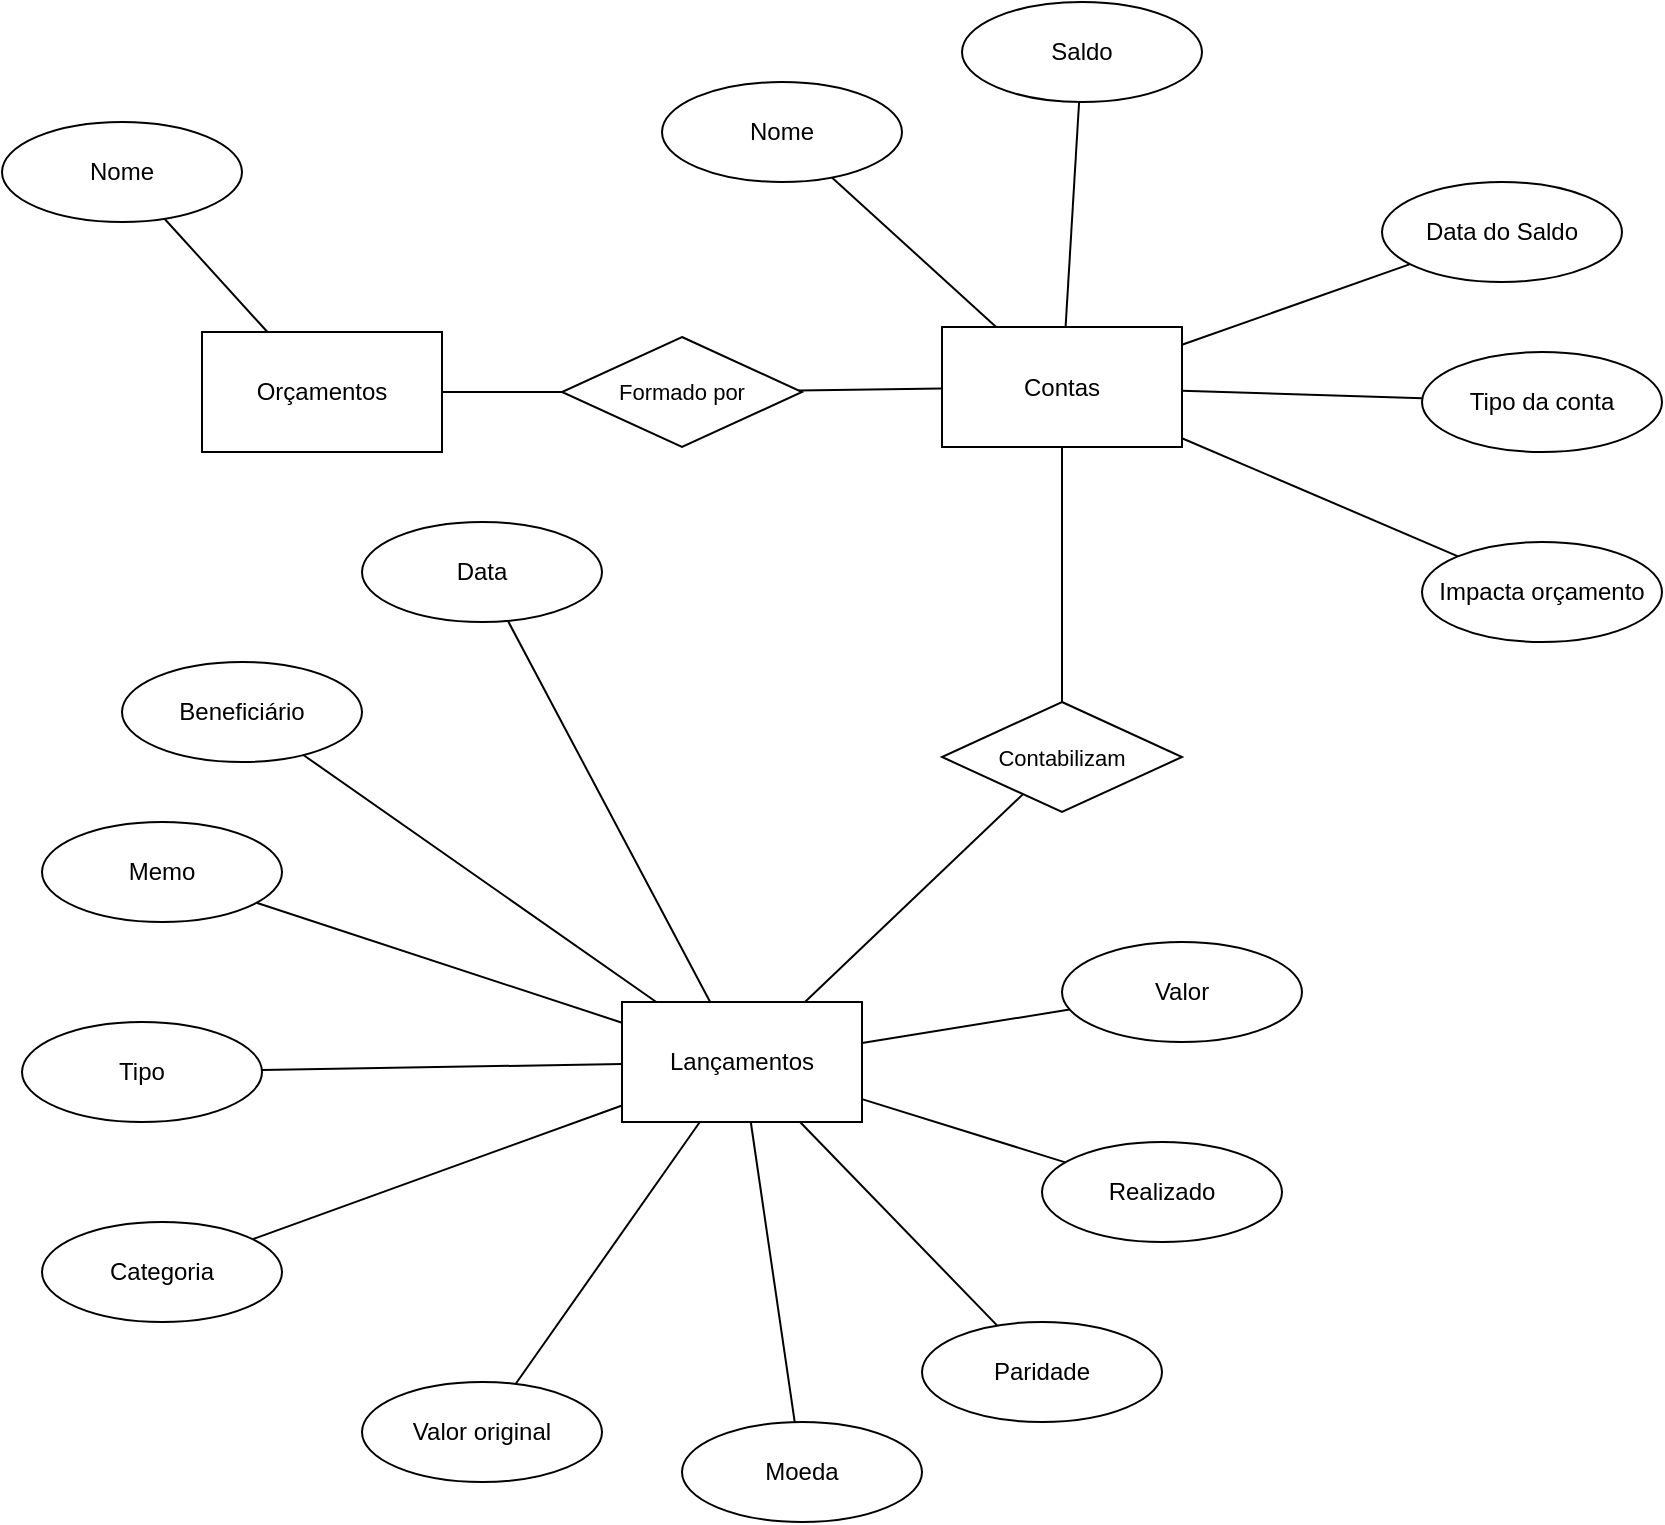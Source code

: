 <mxfile version="26.2.2">
  <diagram name="Página-1" id="8uvx_EoGPA2XAXAzlfdE">
    <mxGraphModel dx="1556" dy="914" grid="1" gridSize="10" guides="1" tooltips="1" connect="1" arrows="1" fold="1" page="1" pageScale="1" pageWidth="827" pageHeight="1169" math="0" shadow="0">
      <root>
        <mxCell id="0" />
        <mxCell id="1" parent="0" />
        <mxCell id="b7Jrvc5tre1kZIAGIm_a-3" style="rounded=0;orthogonalLoop=1;jettySize=auto;html=1;endArrow=none;startFill=0;" edge="1" parent="1" source="b7Jrvc5tre1kZIAGIm_a-1" target="b7Jrvc5tre1kZIAGIm_a-2">
          <mxGeometry relative="1" as="geometry" />
        </mxCell>
        <mxCell id="b7Jrvc5tre1kZIAGIm_a-1" value="Orçamentos" style="rounded=0;whiteSpace=wrap;html=1;" vertex="1" parent="1">
          <mxGeometry x="300" y="265" width="120" height="60" as="geometry" />
        </mxCell>
        <mxCell id="b7Jrvc5tre1kZIAGIm_a-2" value="Nome" style="ellipse;whiteSpace=wrap;html=1;" vertex="1" parent="1">
          <mxGeometry x="200" y="160" width="120" height="50" as="geometry" />
        </mxCell>
        <mxCell id="b7Jrvc5tre1kZIAGIm_a-10" style="edgeStyle=none;shape=connector;rounded=0;orthogonalLoop=1;jettySize=auto;html=1;strokeColor=default;align=center;verticalAlign=middle;fontFamily=Helvetica;fontSize=11;fontColor=default;labelBackgroundColor=default;endArrow=none;startFill=0;" edge="1" parent="1" source="b7Jrvc5tre1kZIAGIm_a-5" target="b7Jrvc5tre1kZIAGIm_a-9">
          <mxGeometry relative="1" as="geometry" />
        </mxCell>
        <mxCell id="b7Jrvc5tre1kZIAGIm_a-5" value="Formado por" style="rhombus;whiteSpace=wrap;html=1;fontFamily=Helvetica;fontSize=11;fontColor=default;labelBackgroundColor=default;" vertex="1" parent="1">
          <mxGeometry x="480" y="267.5" width="120" height="55" as="geometry" />
        </mxCell>
        <mxCell id="b7Jrvc5tre1kZIAGIm_a-6" style="edgeStyle=none;shape=connector;rounded=0;orthogonalLoop=1;jettySize=auto;html=1;strokeColor=default;align=center;verticalAlign=middle;fontFamily=Helvetica;fontSize=11;fontColor=default;labelBackgroundColor=default;endArrow=none;startFill=0;" edge="1" parent="1" source="b7Jrvc5tre1kZIAGIm_a-1" target="b7Jrvc5tre1kZIAGIm_a-5">
          <mxGeometry relative="1" as="geometry" />
        </mxCell>
        <mxCell id="b7Jrvc5tre1kZIAGIm_a-19" style="edgeStyle=none;shape=connector;rounded=0;orthogonalLoop=1;jettySize=auto;html=1;strokeColor=default;align=center;verticalAlign=middle;fontFamily=Helvetica;fontSize=11;fontColor=default;labelBackgroundColor=default;startFill=0;endArrow=none;" edge="1" parent="1" source="b7Jrvc5tre1kZIAGIm_a-9" target="b7Jrvc5tre1kZIAGIm_a-18">
          <mxGeometry relative="1" as="geometry" />
        </mxCell>
        <mxCell id="b7Jrvc5tre1kZIAGIm_a-9" value="Contas" style="rounded=0;whiteSpace=wrap;html=1;" vertex="1" parent="1">
          <mxGeometry x="670" y="262.5" width="120" height="60" as="geometry" />
        </mxCell>
        <mxCell id="b7Jrvc5tre1kZIAGIm_a-14" style="edgeStyle=none;shape=connector;rounded=0;orthogonalLoop=1;jettySize=auto;html=1;strokeColor=default;align=center;verticalAlign=middle;fontFamily=Helvetica;fontSize=11;fontColor=default;labelBackgroundColor=default;endArrow=none;startFill=0;" edge="1" parent="1" source="b7Jrvc5tre1kZIAGIm_a-11" target="b7Jrvc5tre1kZIAGIm_a-9">
          <mxGeometry relative="1" as="geometry" />
        </mxCell>
        <mxCell id="b7Jrvc5tre1kZIAGIm_a-11" value="Nome" style="ellipse;whiteSpace=wrap;html=1;" vertex="1" parent="1">
          <mxGeometry x="530" y="140" width="120" height="50" as="geometry" />
        </mxCell>
        <mxCell id="b7Jrvc5tre1kZIAGIm_a-15" style="edgeStyle=none;shape=connector;rounded=0;orthogonalLoop=1;jettySize=auto;html=1;strokeColor=default;align=center;verticalAlign=middle;fontFamily=Helvetica;fontSize=11;fontColor=default;labelBackgroundColor=default;endArrow=none;startFill=0;" edge="1" parent="1" source="b7Jrvc5tre1kZIAGIm_a-12" target="b7Jrvc5tre1kZIAGIm_a-9">
          <mxGeometry relative="1" as="geometry" />
        </mxCell>
        <mxCell id="b7Jrvc5tre1kZIAGIm_a-12" value="Saldo" style="ellipse;whiteSpace=wrap;html=1;" vertex="1" parent="1">
          <mxGeometry x="680" y="100" width="120" height="50" as="geometry" />
        </mxCell>
        <mxCell id="b7Jrvc5tre1kZIAGIm_a-16" style="edgeStyle=none;shape=connector;rounded=0;orthogonalLoop=1;jettySize=auto;html=1;strokeColor=default;align=center;verticalAlign=middle;fontFamily=Helvetica;fontSize=11;fontColor=default;labelBackgroundColor=default;endArrow=none;startFill=0;" edge="1" parent="1" source="b7Jrvc5tre1kZIAGIm_a-13" target="b7Jrvc5tre1kZIAGIm_a-9">
          <mxGeometry relative="1" as="geometry" />
        </mxCell>
        <mxCell id="b7Jrvc5tre1kZIAGIm_a-13" value="Data do Saldo" style="ellipse;whiteSpace=wrap;html=1;" vertex="1" parent="1">
          <mxGeometry x="890" y="190" width="120" height="50" as="geometry" />
        </mxCell>
        <mxCell id="b7Jrvc5tre1kZIAGIm_a-18" value="Tipo da conta" style="ellipse;whiteSpace=wrap;html=1;" vertex="1" parent="1">
          <mxGeometry x="910" y="275" width="120" height="50" as="geometry" />
        </mxCell>
        <mxCell id="b7Jrvc5tre1kZIAGIm_a-24" style="edgeStyle=none;shape=connector;rounded=0;orthogonalLoop=1;jettySize=auto;html=1;strokeColor=default;align=center;verticalAlign=middle;fontFamily=Helvetica;fontSize=11;fontColor=default;labelBackgroundColor=default;startFill=0;endArrow=none;" edge="1" parent="1" source="b7Jrvc5tre1kZIAGIm_a-21" target="b7Jrvc5tre1kZIAGIm_a-23">
          <mxGeometry relative="1" as="geometry" />
        </mxCell>
        <mxCell id="b7Jrvc5tre1kZIAGIm_a-21" value="Contabilizam" style="rhombus;whiteSpace=wrap;html=1;fontFamily=Helvetica;fontSize=11;fontColor=default;labelBackgroundColor=default;" vertex="1" parent="1">
          <mxGeometry x="670" y="450" width="120" height="55" as="geometry" />
        </mxCell>
        <mxCell id="b7Jrvc5tre1kZIAGIm_a-22" style="edgeStyle=none;shape=connector;rounded=0;orthogonalLoop=1;jettySize=auto;html=1;strokeColor=default;align=center;verticalAlign=middle;fontFamily=Helvetica;fontSize=11;fontColor=default;labelBackgroundColor=default;startFill=0;endArrow=none;" edge="1" parent="1" source="b7Jrvc5tre1kZIAGIm_a-9" target="b7Jrvc5tre1kZIAGIm_a-21">
          <mxGeometry relative="1" as="geometry" />
        </mxCell>
        <mxCell id="b7Jrvc5tre1kZIAGIm_a-23" value="Lançamentos" style="rounded=0;whiteSpace=wrap;html=1;" vertex="1" parent="1">
          <mxGeometry x="510" y="600" width="120" height="60" as="geometry" />
        </mxCell>
        <mxCell id="b7Jrvc5tre1kZIAGIm_a-26" style="edgeStyle=none;shape=connector;rounded=0;orthogonalLoop=1;jettySize=auto;html=1;strokeColor=default;align=center;verticalAlign=middle;fontFamily=Helvetica;fontSize=11;fontColor=default;labelBackgroundColor=default;startFill=0;endArrow=none;" edge="1" parent="1" source="b7Jrvc5tre1kZIAGIm_a-25" target="b7Jrvc5tre1kZIAGIm_a-9">
          <mxGeometry relative="1" as="geometry" />
        </mxCell>
        <mxCell id="b7Jrvc5tre1kZIAGIm_a-25" value="Impacta orçamento" style="ellipse;whiteSpace=wrap;html=1;" vertex="1" parent="1">
          <mxGeometry x="910" y="370" width="120" height="50" as="geometry" />
        </mxCell>
        <mxCell id="b7Jrvc5tre1kZIAGIm_a-31" style="edgeStyle=none;shape=connector;rounded=0;orthogonalLoop=1;jettySize=auto;html=1;strokeColor=default;align=center;verticalAlign=middle;fontFamily=Helvetica;fontSize=11;fontColor=default;labelBackgroundColor=default;startFill=0;endArrow=none;" edge="1" parent="1" source="b7Jrvc5tre1kZIAGIm_a-27" target="b7Jrvc5tre1kZIAGIm_a-23">
          <mxGeometry relative="1" as="geometry" />
        </mxCell>
        <mxCell id="b7Jrvc5tre1kZIAGIm_a-27" value="Data" style="ellipse;whiteSpace=wrap;html=1;" vertex="1" parent="1">
          <mxGeometry x="380" y="360" width="120" height="50" as="geometry" />
        </mxCell>
        <mxCell id="b7Jrvc5tre1kZIAGIm_a-32" style="edgeStyle=none;shape=connector;rounded=0;orthogonalLoop=1;jettySize=auto;html=1;strokeColor=default;align=center;verticalAlign=middle;fontFamily=Helvetica;fontSize=11;fontColor=default;labelBackgroundColor=default;startFill=0;endArrow=none;" edge="1" parent="1" source="b7Jrvc5tre1kZIAGIm_a-28" target="b7Jrvc5tre1kZIAGIm_a-23">
          <mxGeometry relative="1" as="geometry" />
        </mxCell>
        <mxCell id="b7Jrvc5tre1kZIAGIm_a-28" value="Beneficiário" style="ellipse;whiteSpace=wrap;html=1;" vertex="1" parent="1">
          <mxGeometry x="260" y="430" width="120" height="50" as="geometry" />
        </mxCell>
        <mxCell id="b7Jrvc5tre1kZIAGIm_a-34" style="edgeStyle=none;shape=connector;rounded=0;orthogonalLoop=1;jettySize=auto;html=1;strokeColor=default;align=center;verticalAlign=middle;fontFamily=Helvetica;fontSize=11;fontColor=default;labelBackgroundColor=default;startFill=0;endArrow=none;" edge="1" parent="1" source="b7Jrvc5tre1kZIAGIm_a-30" target="b7Jrvc5tre1kZIAGIm_a-23">
          <mxGeometry relative="1" as="geometry" />
        </mxCell>
        <mxCell id="b7Jrvc5tre1kZIAGIm_a-30" value="Memo" style="ellipse;whiteSpace=wrap;html=1;" vertex="1" parent="1">
          <mxGeometry x="220" y="510" width="120" height="50" as="geometry" />
        </mxCell>
        <mxCell id="b7Jrvc5tre1kZIAGIm_a-36" style="edgeStyle=none;shape=connector;rounded=0;orthogonalLoop=1;jettySize=auto;html=1;strokeColor=default;align=center;verticalAlign=middle;fontFamily=Helvetica;fontSize=11;fontColor=default;labelBackgroundColor=default;startFill=0;endArrow=none;" edge="1" parent="1" source="b7Jrvc5tre1kZIAGIm_a-35" target="b7Jrvc5tre1kZIAGIm_a-23">
          <mxGeometry relative="1" as="geometry" />
        </mxCell>
        <mxCell id="b7Jrvc5tre1kZIAGIm_a-35" value="Valor" style="ellipse;whiteSpace=wrap;html=1;" vertex="1" parent="1">
          <mxGeometry x="730" y="570" width="120" height="50" as="geometry" />
        </mxCell>
        <mxCell id="b7Jrvc5tre1kZIAGIm_a-38" style="edgeStyle=none;shape=connector;rounded=0;orthogonalLoop=1;jettySize=auto;html=1;strokeColor=default;align=center;verticalAlign=middle;fontFamily=Helvetica;fontSize=11;fontColor=default;labelBackgroundColor=default;startFill=0;endArrow=none;" edge="1" parent="1" source="b7Jrvc5tre1kZIAGIm_a-37" target="b7Jrvc5tre1kZIAGIm_a-23">
          <mxGeometry relative="1" as="geometry" />
        </mxCell>
        <mxCell id="b7Jrvc5tre1kZIAGIm_a-37" value="Tipo" style="ellipse;whiteSpace=wrap;html=1;strokeWidth=1;perimeterSpacing=0;" vertex="1" parent="1">
          <mxGeometry x="210" y="610" width="120" height="50" as="geometry" />
        </mxCell>
        <mxCell id="b7Jrvc5tre1kZIAGIm_a-41" style="edgeStyle=none;shape=connector;rounded=0;orthogonalLoop=1;jettySize=auto;html=1;strokeColor=default;align=center;verticalAlign=middle;fontFamily=Helvetica;fontSize=11;fontColor=default;labelBackgroundColor=default;startFill=0;endArrow=none;" edge="1" parent="1" source="b7Jrvc5tre1kZIAGIm_a-40" target="b7Jrvc5tre1kZIAGIm_a-23">
          <mxGeometry relative="1" as="geometry" />
        </mxCell>
        <mxCell id="b7Jrvc5tre1kZIAGIm_a-40" value="Moeda" style="ellipse;whiteSpace=wrap;html=1;" vertex="1" parent="1">
          <mxGeometry x="540" y="810" width="120" height="50" as="geometry" />
        </mxCell>
        <mxCell id="b7Jrvc5tre1kZIAGIm_a-44" style="edgeStyle=none;shape=connector;rounded=0;orthogonalLoop=1;jettySize=auto;html=1;strokeColor=default;align=center;verticalAlign=middle;fontFamily=Helvetica;fontSize=11;fontColor=default;labelBackgroundColor=default;startFill=0;endArrow=none;" edge="1" parent="1" source="b7Jrvc5tre1kZIAGIm_a-43" target="b7Jrvc5tre1kZIAGIm_a-23">
          <mxGeometry relative="1" as="geometry" />
        </mxCell>
        <mxCell id="b7Jrvc5tre1kZIAGIm_a-43" value="Paridade" style="ellipse;whiteSpace=wrap;html=1;" vertex="1" parent="1">
          <mxGeometry x="660" y="760" width="120" height="50" as="geometry" />
        </mxCell>
        <mxCell id="b7Jrvc5tre1kZIAGIm_a-46" style="edgeStyle=none;shape=connector;rounded=0;orthogonalLoop=1;jettySize=auto;html=1;strokeColor=default;align=center;verticalAlign=middle;fontFamily=Helvetica;fontSize=11;fontColor=default;labelBackgroundColor=default;startFill=0;endArrow=none;" edge="1" parent="1" source="b7Jrvc5tre1kZIAGIm_a-45" target="b7Jrvc5tre1kZIAGIm_a-23">
          <mxGeometry relative="1" as="geometry" />
        </mxCell>
        <mxCell id="b7Jrvc5tre1kZIAGIm_a-45" value="Realizado" style="ellipse;whiteSpace=wrap;html=1;" vertex="1" parent="1">
          <mxGeometry x="720" y="670" width="120" height="50" as="geometry" />
        </mxCell>
        <mxCell id="b7Jrvc5tre1kZIAGIm_a-48" style="edgeStyle=none;shape=connector;rounded=0;orthogonalLoop=1;jettySize=auto;html=1;strokeColor=default;align=center;verticalAlign=middle;fontFamily=Helvetica;fontSize=11;fontColor=default;labelBackgroundColor=default;startFill=0;endArrow=none;" edge="1" parent="1" source="b7Jrvc5tre1kZIAGIm_a-47" target="b7Jrvc5tre1kZIAGIm_a-23">
          <mxGeometry relative="1" as="geometry" />
        </mxCell>
        <mxCell id="b7Jrvc5tre1kZIAGIm_a-47" value="Valor original" style="ellipse;whiteSpace=wrap;html=1;" vertex="1" parent="1">
          <mxGeometry x="380" y="790" width="120" height="50" as="geometry" />
        </mxCell>
        <mxCell id="b7Jrvc5tre1kZIAGIm_a-53" style="edgeStyle=none;shape=connector;rounded=0;orthogonalLoop=1;jettySize=auto;html=1;strokeColor=default;align=center;verticalAlign=middle;fontFamily=Helvetica;fontSize=11;fontColor=default;labelBackgroundColor=default;startFill=0;endArrow=none;" edge="1" parent="1" source="b7Jrvc5tre1kZIAGIm_a-52" target="b7Jrvc5tre1kZIAGIm_a-23">
          <mxGeometry relative="1" as="geometry" />
        </mxCell>
        <mxCell id="b7Jrvc5tre1kZIAGIm_a-52" value="Categoria" style="ellipse;whiteSpace=wrap;html=1;strokeWidth=1;perimeterSpacing=0;" vertex="1" parent="1">
          <mxGeometry x="220" y="710" width="120" height="50" as="geometry" />
        </mxCell>
      </root>
    </mxGraphModel>
  </diagram>
</mxfile>
